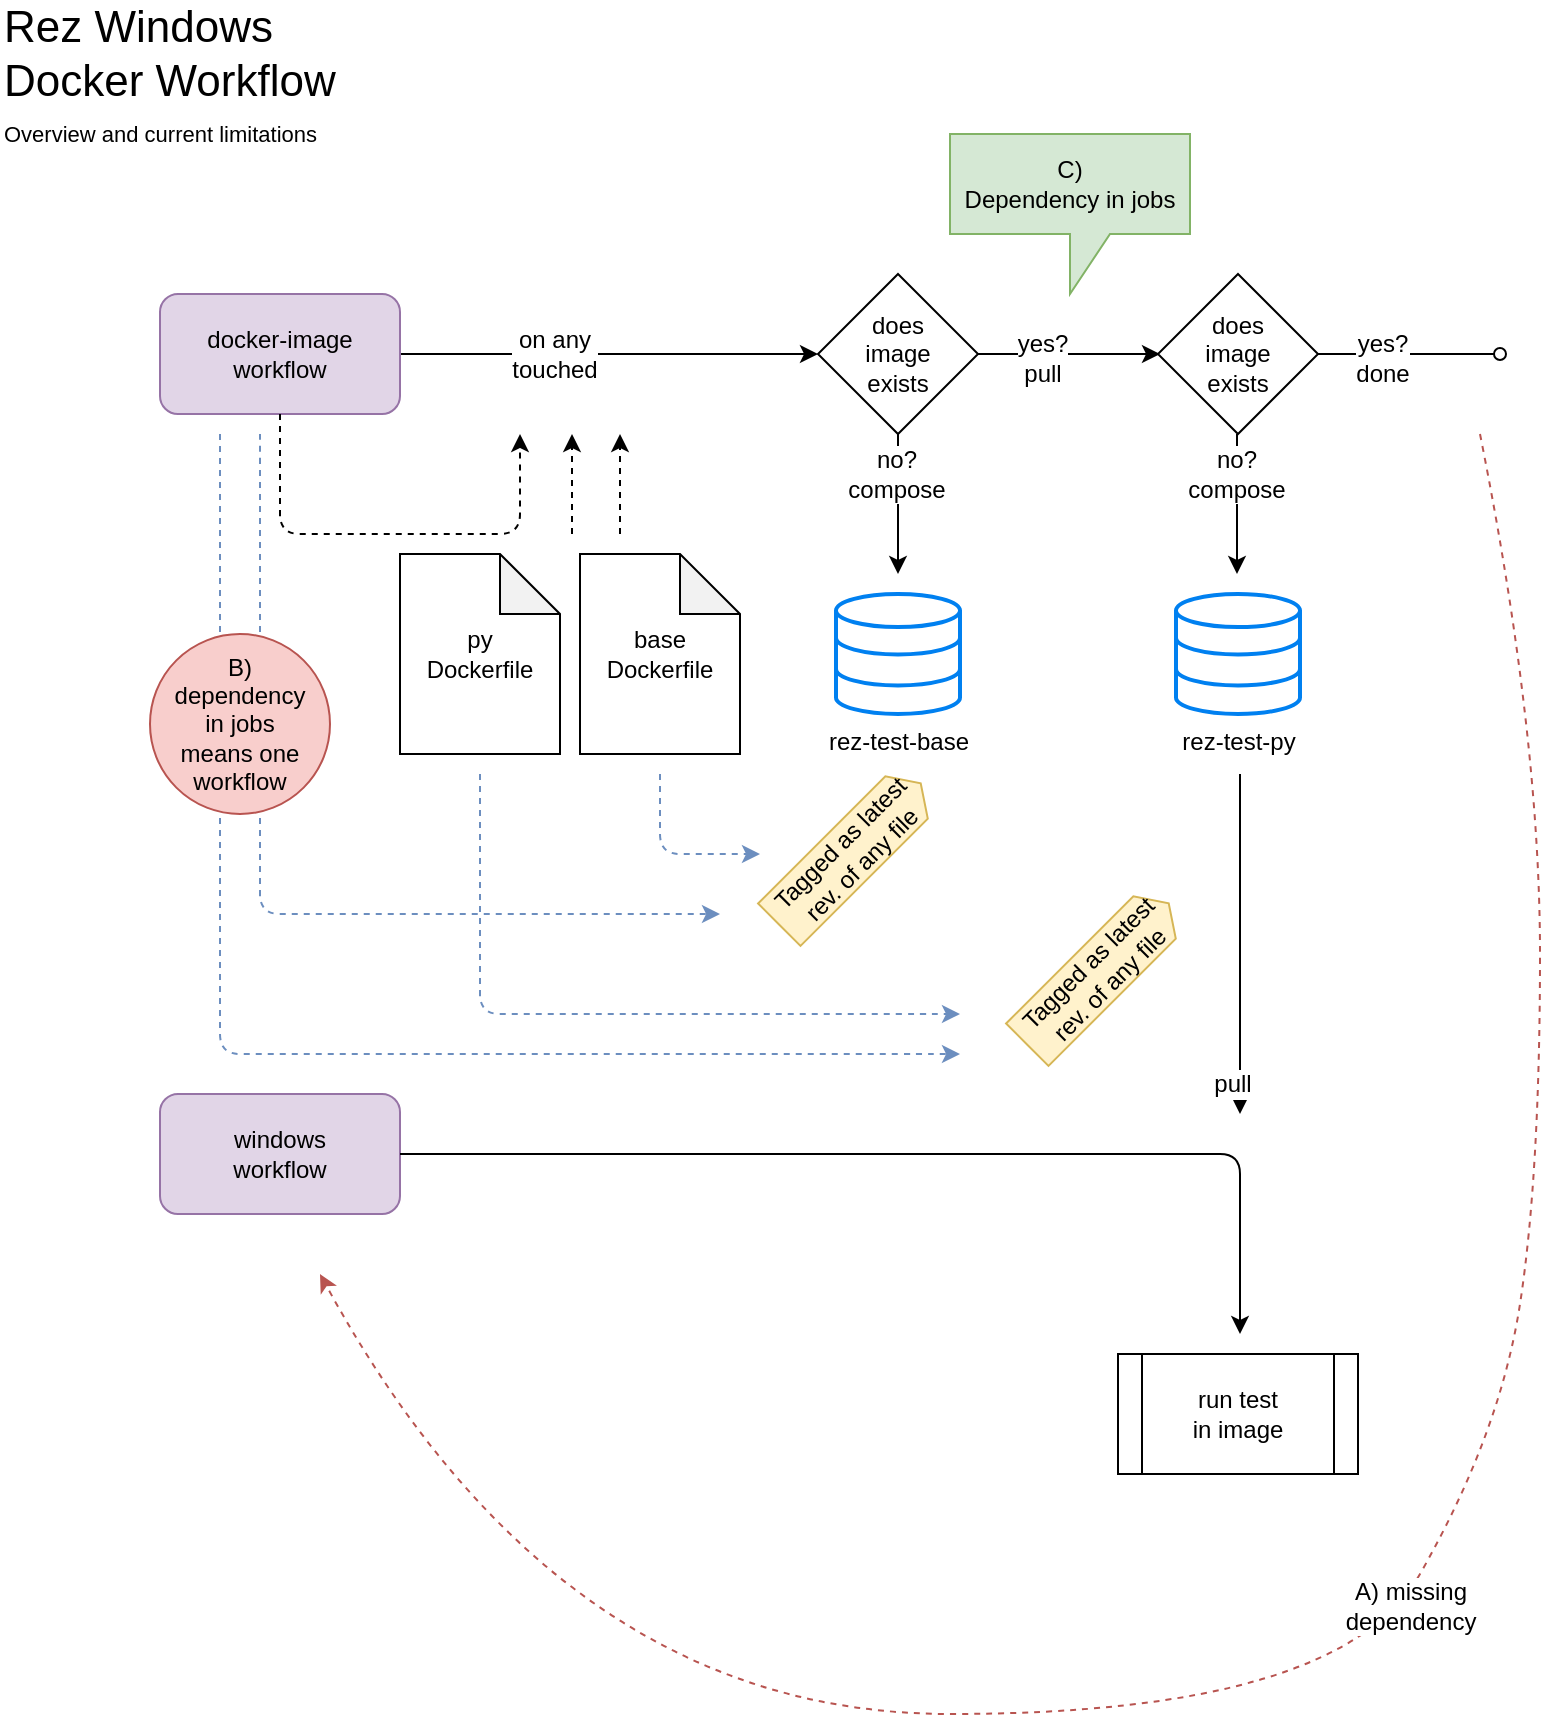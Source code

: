<mxfile version="12.2.3" type="github" pages="1">
  <diagram id="07TFewHx925DniITfhkE" name="Page-1">
    <mxGraphModel dx="1346" dy="739" grid="1" gridSize="10" guides="1" tooltips="1" connect="1" arrows="1" fold="1" page="1" pageScale="1" pageWidth="850" pageHeight="1100" math="0" shadow="0">
      <root>
        <mxCell id="0"/>
        <mxCell id="1" parent="0"/>
        <mxCell id="RJQnB6LMPSj4QXTXsC4M-6" style="edgeStyle=orthogonalEdgeStyle;rounded=0;orthogonalLoop=1;jettySize=auto;html=1;exitX=1;exitY=0.5;exitDx=0;exitDy=0;entryX=0;entryY=0.5;entryDx=0;entryDy=0;" parent="1" source="RJQnB6LMPSj4QXTXsC4M-1" target="RJQnB6LMPSj4QXTXsC4M-4" edge="1">
          <mxGeometry relative="1" as="geometry"/>
        </mxCell>
        <mxCell id="RJQnB6LMPSj4QXTXsC4M-7" value="on any &lt;br&gt;touched" style="text;html=1;resizable=0;points=[];align=center;verticalAlign=middle;labelBackgroundColor=#ffffff;" parent="RJQnB6LMPSj4QXTXsC4M-6" vertex="1" connectable="0">
          <mxGeometry x="-0.267" relative="1" as="geometry">
            <mxPoint as="offset"/>
          </mxGeometry>
        </mxCell>
        <mxCell id="RJQnB6LMPSj4QXTXsC4M-1" value="docker-image&lt;br&gt;workflow" style="rounded=1;whiteSpace=wrap;html=1;fillColor=#e1d5e7;strokeColor=#9673a6;" parent="1" vertex="1">
          <mxGeometry x="130" y="290" width="120" height="60" as="geometry"/>
        </mxCell>
        <mxCell id="RJQnB6LMPSj4QXTXsC4M-2" value="windows&lt;br&gt;workflow" style="rounded=1;whiteSpace=wrap;html=1;fillColor=#e1d5e7;strokeColor=#9673a6;" parent="1" vertex="1">
          <mxGeometry x="130" y="690" width="120" height="60" as="geometry"/>
        </mxCell>
        <mxCell id="RJQnB6LMPSj4QXTXsC4M-30" style="edgeStyle=orthogonalEdgeStyle;rounded=0;orthogonalLoop=1;jettySize=auto;html=1;exitX=1;exitY=0.5;exitDx=0;exitDy=0;" parent="1" source="RJQnB6LMPSj4QXTXsC4M-4" edge="1">
          <mxGeometry relative="1" as="geometry">
            <mxPoint x="630" y="320" as="targetPoint"/>
          </mxGeometry>
        </mxCell>
        <mxCell id="RJQnB6LMPSj4QXTXsC4M-31" value="yes?&lt;br&gt;pull" style="text;html=1;resizable=0;points=[];align=center;verticalAlign=middle;labelBackgroundColor=#ffffff;" parent="RJQnB6LMPSj4QXTXsC4M-30" vertex="1" connectable="0">
          <mxGeometry x="-0.297" y="-2" relative="1" as="geometry">
            <mxPoint as="offset"/>
          </mxGeometry>
        </mxCell>
        <mxCell id="RJQnB6LMPSj4QXTXsC4M-4" value="does&lt;br&gt;image&lt;br&gt;exists" style="rhombus;whiteSpace=wrap;html=1;" parent="1" vertex="1">
          <mxGeometry x="459" y="280" width="80" height="80" as="geometry"/>
        </mxCell>
        <mxCell id="RJQnB6LMPSj4QXTXsC4M-9" value="base&lt;br&gt;Dockerfile" style="shape=note;whiteSpace=wrap;html=1;backgroundOutline=1;darkOpacity=0.05;" parent="1" vertex="1">
          <mxGeometry x="340" y="420" width="80" height="100" as="geometry"/>
        </mxCell>
        <mxCell id="RJQnB6LMPSj4QXTXsC4M-10" value="py&lt;br&gt;Dockerfile" style="shape=note;whiteSpace=wrap;html=1;backgroundOutline=1;darkOpacity=0.05;" parent="1" vertex="1">
          <mxGeometry x="250" y="420" width="80" height="100" as="geometry"/>
        </mxCell>
        <mxCell id="RJQnB6LMPSj4QXTXsC4M-20" value="" style="edgeStyle=elbowEdgeStyle;elbow=vertical;endArrow=classic;html=1;dashed=1;exitX=0.5;exitY=1;exitDx=0;exitDy=0;" parent="1" source="RJQnB6LMPSj4QXTXsC4M-1" edge="1">
          <mxGeometry width="50" height="50" relative="1" as="geometry">
            <mxPoint x="220" y="350" as="sourcePoint"/>
            <mxPoint x="310" y="360" as="targetPoint"/>
            <Array as="points">
              <mxPoint x="270" y="410"/>
              <mxPoint x="290" y="240"/>
            </Array>
          </mxGeometry>
        </mxCell>
        <mxCell id="RJQnB6LMPSj4QXTXsC4M-21" value="" style="endArrow=classic;html=1;dashed=1;" parent="1" edge="1">
          <mxGeometry width="50" height="50" relative="1" as="geometry">
            <mxPoint x="336" y="410" as="sourcePoint"/>
            <mxPoint x="336" y="360" as="targetPoint"/>
          </mxGeometry>
        </mxCell>
        <mxCell id="RJQnB6LMPSj4QXTXsC4M-22" value="" style="endArrow=classic;html=1;dashed=1;" parent="1" edge="1">
          <mxGeometry width="50" height="50" relative="1" as="geometry">
            <mxPoint x="360" y="410" as="sourcePoint"/>
            <mxPoint x="360" y="360" as="targetPoint"/>
          </mxGeometry>
        </mxCell>
        <mxCell id="RJQnB6LMPSj4QXTXsC4M-24" value="rez-test-base" style="html=1;verticalLabelPosition=bottom;align=center;labelBackgroundColor=#ffffff;verticalAlign=top;strokeWidth=2;strokeColor=#0080F0;shadow=0;dashed=0;shape=mxgraph.ios7.icons.data;" parent="1" vertex="1">
          <mxGeometry x="468" y="440" width="62" height="60" as="geometry"/>
        </mxCell>
        <mxCell id="RJQnB6LMPSj4QXTXsC4M-25" value="rez-test-py" style="html=1;verticalLabelPosition=bottom;align=center;labelBackgroundColor=#ffffff;verticalAlign=top;strokeWidth=2;strokeColor=#0080F0;shadow=0;dashed=0;shape=mxgraph.ios7.icons.data;" parent="1" vertex="1">
          <mxGeometry x="638" y="440" width="62" height="60" as="geometry"/>
        </mxCell>
        <mxCell id="RJQnB6LMPSj4QXTXsC4M-32" style="edgeStyle=orthogonalEdgeStyle;rounded=0;orthogonalLoop=1;jettySize=auto;html=1;exitX=1;exitY=0.5;exitDx=0;exitDy=0;endArrow=oval;endFill=0;" parent="1" source="RJQnB6LMPSj4QXTXsC4M-34" edge="1">
          <mxGeometry relative="1" as="geometry">
            <mxPoint x="800" y="320" as="targetPoint"/>
          </mxGeometry>
        </mxCell>
        <mxCell id="RJQnB6LMPSj4QXTXsC4M-33" value="yes?&lt;br&gt;done" style="text;html=1;resizable=0;points=[];align=center;verticalAlign=middle;labelBackgroundColor=#ffffff;" parent="RJQnB6LMPSj4QXTXsC4M-32" vertex="1" connectable="0">
          <mxGeometry x="-0.297" y="-2" relative="1" as="geometry">
            <mxPoint as="offset"/>
          </mxGeometry>
        </mxCell>
        <mxCell id="RJQnB6LMPSj4QXTXsC4M-34" value="does&lt;br&gt;image&lt;br&gt;exists" style="rhombus;whiteSpace=wrap;html=1;" parent="1" vertex="1">
          <mxGeometry x="629" y="280" width="80" height="80" as="geometry"/>
        </mxCell>
        <mxCell id="RJQnB6LMPSj4QXTXsC4M-37" value="" style="endArrow=classic;html=1;exitX=0.5;exitY=1;exitDx=0;exitDy=0;" parent="1" source="RJQnB6LMPSj4QXTXsC4M-4" edge="1">
          <mxGeometry width="50" height="50" relative="1" as="geometry">
            <mxPoint x="130" y="660" as="sourcePoint"/>
            <mxPoint x="499" y="430" as="targetPoint"/>
          </mxGeometry>
        </mxCell>
        <mxCell id="RJQnB6LMPSj4QXTXsC4M-38" value="no?&lt;br&gt;compose" style="text;html=1;resizable=0;points=[];align=center;verticalAlign=middle;labelBackgroundColor=#ffffff;" parent="RJQnB6LMPSj4QXTXsC4M-37" vertex="1" connectable="0">
          <mxGeometry x="-0.44" y="-1" relative="1" as="geometry">
            <mxPoint as="offset"/>
          </mxGeometry>
        </mxCell>
        <mxCell id="RJQnB6LMPSj4QXTXsC4M-39" value="" style="endArrow=classic;html=1;exitX=0.5;exitY=1;exitDx=0;exitDy=0;" parent="1" edge="1">
          <mxGeometry width="50" height="50" relative="1" as="geometry">
            <mxPoint x="668.5" y="360" as="sourcePoint"/>
            <mxPoint x="668.5" y="430" as="targetPoint"/>
          </mxGeometry>
        </mxCell>
        <mxCell id="RJQnB6LMPSj4QXTXsC4M-40" value="no?&lt;br&gt;compose" style="text;html=1;resizable=0;points=[];align=center;verticalAlign=middle;labelBackgroundColor=#ffffff;" parent="RJQnB6LMPSj4QXTXsC4M-39" vertex="1" connectable="0">
          <mxGeometry x="-0.44" y="-1" relative="1" as="geometry">
            <mxPoint as="offset"/>
          </mxGeometry>
        </mxCell>
        <mxCell id="RJQnB6LMPSj4QXTXsC4M-41" value="" style="curved=1;endArrow=classic;html=1;dashed=1;fillColor=#f8cecc;strokeColor=#b85450;" parent="1" edge="1">
          <mxGeometry width="50" height="50" relative="1" as="geometry">
            <mxPoint x="790" y="360" as="sourcePoint"/>
            <mxPoint x="210" y="780" as="targetPoint"/>
            <Array as="points">
              <mxPoint x="820" y="510"/>
              <mxPoint x="820" y="730"/>
              <mxPoint x="800" y="860"/>
              <mxPoint x="720" y="1000"/>
              <mxPoint x="330" y="1000"/>
            </Array>
          </mxGeometry>
        </mxCell>
        <mxCell id="RJQnB6LMPSj4QXTXsC4M-42" value="A) missing&lt;br&gt;dependency" style="text;html=1;resizable=0;points=[];align=center;verticalAlign=middle;labelBackgroundColor=#ffffff;" parent="RJQnB6LMPSj4QXTXsC4M-41" vertex="1" connectable="0">
          <mxGeometry x="-0.08" y="3" relative="1" as="geometry">
            <mxPoint as="offset"/>
          </mxGeometry>
        </mxCell>
        <mxCell id="RJQnB6LMPSj4QXTXsC4M-43" value="" style="endArrow=classic;html=1;" parent="1" edge="1">
          <mxGeometry width="50" height="50" relative="1" as="geometry">
            <mxPoint x="670" y="530" as="sourcePoint"/>
            <mxPoint x="670" y="700" as="targetPoint"/>
          </mxGeometry>
        </mxCell>
        <mxCell id="RJQnB6LMPSj4QXTXsC4M-44" value="pull" style="text;html=1;resizable=0;points=[];align=center;verticalAlign=middle;labelBackgroundColor=#ffffff;" parent="RJQnB6LMPSj4QXTXsC4M-43" vertex="1" connectable="0">
          <mxGeometry x="0.236" y="-4" relative="1" as="geometry">
            <mxPoint y="50" as="offset"/>
          </mxGeometry>
        </mxCell>
        <mxCell id="RJQnB6LMPSj4QXTXsC4M-49" value="" style="edgeStyle=segmentEdgeStyle;endArrow=classic;html=1;exitX=1;exitY=0.5;exitDx=0;exitDy=0;" parent="1" source="RJQnB6LMPSj4QXTXsC4M-2" edge="1">
          <mxGeometry width="50" height="50" relative="1" as="geometry">
            <mxPoint x="320" y="840" as="sourcePoint"/>
            <mxPoint x="670" y="810" as="targetPoint"/>
            <Array as="points">
              <mxPoint x="670" y="720"/>
              <mxPoint x="670" y="790"/>
            </Array>
          </mxGeometry>
        </mxCell>
        <mxCell id="RJQnB6LMPSj4QXTXsC4M-52" value="Tagged as latest&lt;br&gt;rev. of any file" style="html=1;shadow=0;dashed=0;align=center;verticalAlign=middle;shape=mxgraph.arrows2.arrow;dy=0;dx=10;notch=0;flipH=0;rotation=-45;fillColor=#fff2cc;strokeColor=#d6b656;" parent="1" vertex="1">
          <mxGeometry x="549" y="615" width="100" height="30" as="geometry"/>
        </mxCell>
        <mxCell id="RJQnB6LMPSj4QXTXsC4M-55" value="" style="edgeStyle=segmentEdgeStyle;endArrow=classic;html=1;fillColor=#dae8fc;strokeColor=#6c8ebf;dashed=1;" parent="1" edge="1">
          <mxGeometry width="50" height="50" relative="1" as="geometry">
            <mxPoint x="290" y="530" as="sourcePoint"/>
            <mxPoint x="530" y="650" as="targetPoint"/>
            <Array as="points">
              <mxPoint x="290" y="650"/>
              <mxPoint x="510" y="650"/>
            </Array>
          </mxGeometry>
        </mxCell>
        <mxCell id="RJQnB6LMPSj4QXTXsC4M-57" value="" style="edgeStyle=segmentEdgeStyle;endArrow=classic;html=1;fillColor=#dae8fc;strokeColor=#6c8ebf;dashed=1;" parent="1" edge="1">
          <mxGeometry width="50" height="50" relative="1" as="geometry">
            <mxPoint x="160" y="360" as="sourcePoint"/>
            <mxPoint x="530" y="670" as="targetPoint"/>
            <Array as="points">
              <mxPoint x="160" y="670"/>
              <mxPoint x="510" y="670"/>
            </Array>
          </mxGeometry>
        </mxCell>
        <mxCell id="RJQnB6LMPSj4QXTXsC4M-58" value="run test&lt;br&gt;in image" style="shape=process;whiteSpace=wrap;html=1;backgroundOutline=1;" parent="1" vertex="1">
          <mxGeometry x="609" y="820" width="120" height="60" as="geometry"/>
        </mxCell>
        <mxCell id="RJQnB6LMPSj4QXTXsC4M-59" value="Tagged as latest&lt;br&gt;rev. of any file" style="html=1;shadow=0;dashed=0;align=center;verticalAlign=middle;shape=mxgraph.arrows2.arrow;dy=0;dx=10;notch=0;flipH=0;rotation=-45;fillColor=#fff2cc;strokeColor=#d6b656;" parent="1" vertex="1">
          <mxGeometry x="425" y="555" width="100" height="30" as="geometry"/>
        </mxCell>
        <mxCell id="RJQnB6LMPSj4QXTXsC4M-62" value="" style="edgeStyle=segmentEdgeStyle;endArrow=classic;html=1;fillColor=#dae8fc;strokeColor=#6c8ebf;dashed=1;" parent="1" edge="1">
          <mxGeometry width="50" height="50" relative="1" as="geometry">
            <mxPoint x="380" y="530" as="sourcePoint"/>
            <mxPoint x="430" y="570" as="targetPoint"/>
            <Array as="points">
              <mxPoint x="380" y="570"/>
            </Array>
          </mxGeometry>
        </mxCell>
        <mxCell id="RJQnB6LMPSj4QXTXsC4M-63" value="" style="edgeStyle=segmentEdgeStyle;endArrow=classic;html=1;fillColor=#dae8fc;strokeColor=#6c8ebf;dashed=1;" parent="1" edge="1">
          <mxGeometry width="50" height="50" relative="1" as="geometry">
            <mxPoint x="180" y="360" as="sourcePoint"/>
            <mxPoint x="410" y="600" as="targetPoint"/>
            <Array as="points">
              <mxPoint x="180" y="365"/>
              <mxPoint x="180" y="600"/>
            </Array>
          </mxGeometry>
        </mxCell>
        <mxCell id="RJQnB6LMPSj4QXTXsC4M-64" value="B)&lt;br&gt;dependency&lt;br&gt;in jobs&lt;br&gt;means one&lt;br&gt;workflow" style="ellipse;whiteSpace=wrap;html=1;aspect=fixed;fillColor=#f8cecc;strokeColor=#b85450;" parent="1" vertex="1">
          <mxGeometry x="125" y="460" width="90" height="90" as="geometry"/>
        </mxCell>
        <mxCell id="RJQnB6LMPSj4QXTXsC4M-65" value="C)&lt;br&gt;Dependency in jobs" style="shape=callout;whiteSpace=wrap;html=1;perimeter=calloutPerimeter;fillColor=#d5e8d4;strokeColor=#82b366;" parent="1" vertex="1">
          <mxGeometry x="525" y="210" width="120" height="80" as="geometry"/>
        </mxCell>
        <mxCell id="K9zQMvDWbfIxNq4mi6Cr-1" value="Rez Windows Docker Workflow" style="text;html=1;strokeColor=none;fillColor=none;align=left;verticalAlign=middle;whiteSpace=wrap;rounded=0;fontSize=22;" vertex="1" parent="1">
          <mxGeometry x="50" y="160" width="210" height="20" as="geometry"/>
        </mxCell>
        <mxCell id="K9zQMvDWbfIxNq4mi6Cr-2" value="Overview and current limitations" style="text;html=1;strokeColor=none;fillColor=none;align=left;verticalAlign=middle;whiteSpace=wrap;rounded=0;fontSize=11;" vertex="1" parent="1">
          <mxGeometry x="50" y="200" width="210" height="20" as="geometry"/>
        </mxCell>
      </root>
    </mxGraphModel>
  </diagram>
</mxfile>
